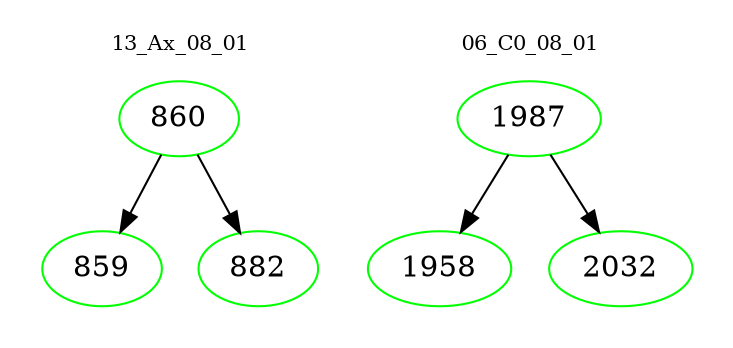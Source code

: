 digraph{
subgraph cluster_0 {
color = white
label = "13_Ax_08_01";
fontsize=10;
T0_860 [label="860", color="green"]
T0_860 -> T0_859 [color="black"]
T0_859 [label="859", color="green"]
T0_860 -> T0_882 [color="black"]
T0_882 [label="882", color="green"]
}
subgraph cluster_1 {
color = white
label = "06_C0_08_01";
fontsize=10;
T1_1987 [label="1987", color="green"]
T1_1987 -> T1_1958 [color="black"]
T1_1958 [label="1958", color="green"]
T1_1987 -> T1_2032 [color="black"]
T1_2032 [label="2032", color="green"]
}
}
